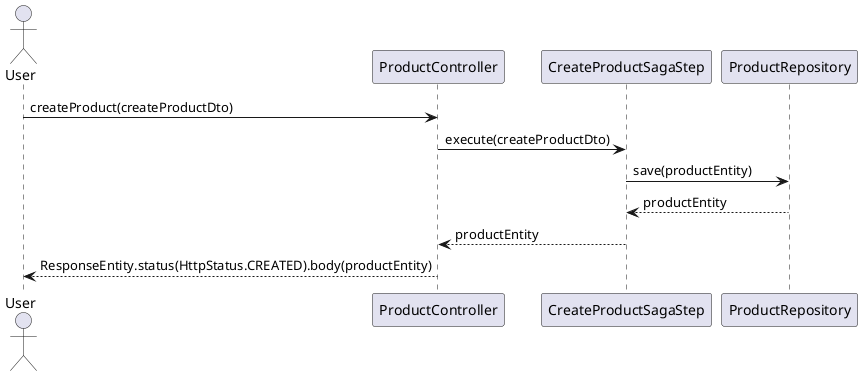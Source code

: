 @startuml
actor User
User -> ProductController: createProduct(createProductDto)
ProductController -> CreateProductSagaStep: execute(createProductDto)
CreateProductSagaStep -> ProductRepository: save(productEntity)
ProductRepository --> CreateProductSagaStep: productEntity
CreateProductSagaStep --> ProductController: productEntity
ProductController --> User: ResponseEntity.status(HttpStatus.CREATED).body(productEntity)
@enduml